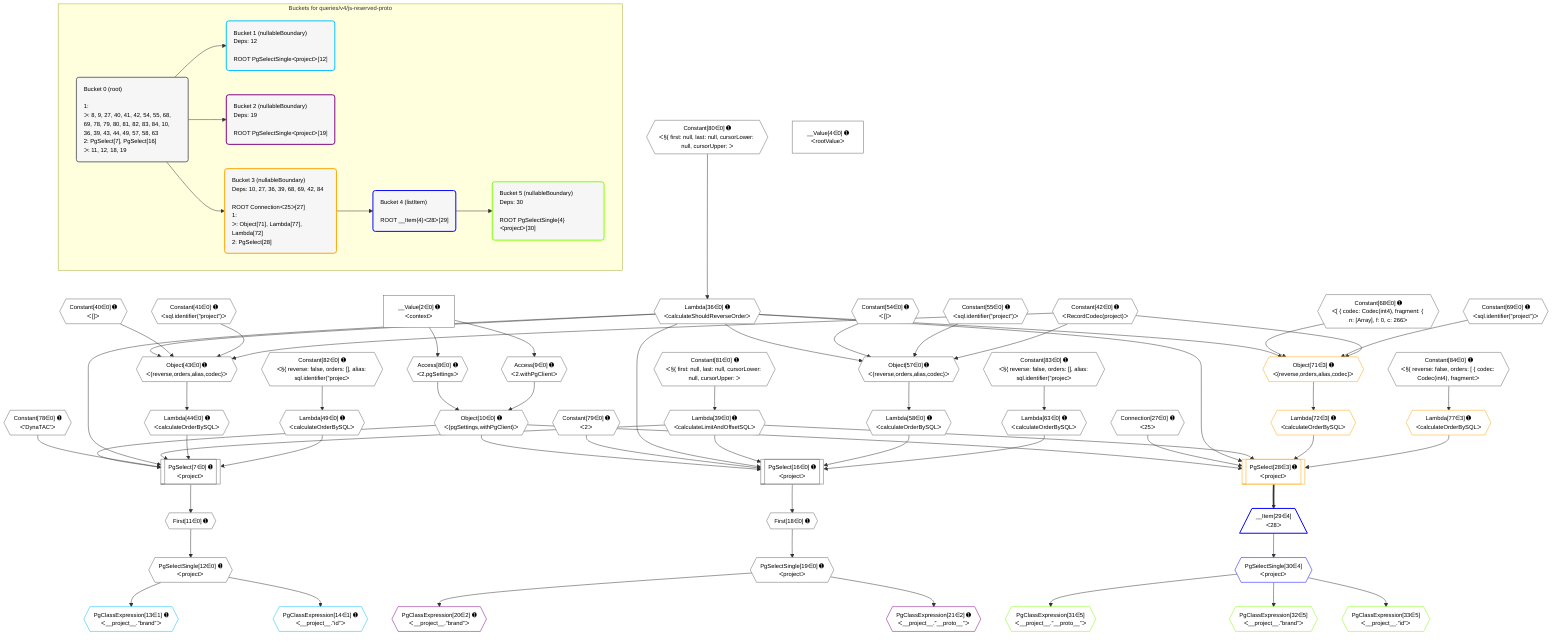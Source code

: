 %%{init: {'themeVariables': { 'fontSize': '12px'}}}%%
graph TD
    classDef path fill:#eee,stroke:#000,color:#000
    classDef plan fill:#fff,stroke-width:1px,color:#000
    classDef itemplan fill:#fff,stroke-width:2px,color:#000
    classDef unbatchedplan fill:#dff,stroke-width:1px,color:#000
    classDef sideeffectplan fill:#fcc,stroke-width:2px,color:#000
    classDef bucket fill:#f6f6f6,color:#000,stroke-width:2px,text-align:left


    %% plan dependencies
    PgSelect7[["PgSelect[7∈0] ➊<br />ᐸprojectᐳ"]]:::plan
    Object10{{"Object[10∈0] ➊<br />ᐸ{pgSettings,withPgClient}ᐳ"}}:::plan
    Constant78{{"Constant[78∈0] ➊<br />ᐸ'DynaTAC'ᐳ"}}:::plan
    Lambda36{{"Lambda[36∈0] ➊<br />ᐸcalculateShouldReverseOrderᐳ"}}:::plan
    Lambda39{{"Lambda[39∈0] ➊<br />ᐸcalculateLimitAndOffsetSQLᐳ"}}:::plan
    Lambda44{{"Lambda[44∈0] ➊<br />ᐸcalculateOrderBySQLᐳ"}}:::plan
    Lambda49{{"Lambda[49∈0] ➊<br />ᐸcalculateOrderBySQLᐳ"}}:::plan
    Object10 & Constant78 & Lambda36 & Lambda39 & Lambda44 & Lambda49 --> PgSelect7
    PgSelect16[["PgSelect[16∈0] ➊<br />ᐸprojectᐳ"]]:::plan
    Constant79{{"Constant[79∈0] ➊<br />ᐸ2ᐳ"}}:::plan
    Lambda58{{"Lambda[58∈0] ➊<br />ᐸcalculateOrderBySQLᐳ"}}:::plan
    Lambda63{{"Lambda[63∈0] ➊<br />ᐸcalculateOrderBySQLᐳ"}}:::plan
    Object10 & Constant79 & Lambda36 & Lambda39 & Lambda58 & Lambda63 --> PgSelect16
    Object43{{"Object[43∈0] ➊<br />ᐸ{reverse,orders,alias,codec}ᐳ"}}:::plan
    Constant40{{"Constant[40∈0] ➊<br />ᐸ[]ᐳ"}}:::plan
    Constant41{{"Constant[41∈0] ➊<br />ᐸsql.identifier(”project”)ᐳ"}}:::plan
    Constant42{{"Constant[42∈0] ➊<br />ᐸRecordCodec(project)ᐳ"}}:::plan
    Lambda36 & Constant40 & Constant41 & Constant42 --> Object43
    Object57{{"Object[57∈0] ➊<br />ᐸ{reverse,orders,alias,codec}ᐳ"}}:::plan
    Constant54{{"Constant[54∈0] ➊<br />ᐸ[]ᐳ"}}:::plan
    Constant55{{"Constant[55∈0] ➊<br />ᐸsql.identifier(”project”)ᐳ"}}:::plan
    Lambda36 & Constant54 & Constant55 & Constant42 --> Object57
    Access8{{"Access[8∈0] ➊<br />ᐸ2.pgSettingsᐳ"}}:::plan
    Access9{{"Access[9∈0] ➊<br />ᐸ2.withPgClientᐳ"}}:::plan
    Access8 & Access9 --> Object10
    __Value2["__Value[2∈0] ➊<br />ᐸcontextᐳ"]:::plan
    __Value2 --> Access8
    __Value2 --> Access9
    First11{{"First[11∈0] ➊"}}:::plan
    PgSelect7 --> First11
    PgSelectSingle12{{"PgSelectSingle[12∈0] ➊<br />ᐸprojectᐳ"}}:::plan
    First11 --> PgSelectSingle12
    First18{{"First[18∈0] ➊"}}:::plan
    PgSelect16 --> First18
    PgSelectSingle19{{"PgSelectSingle[19∈0] ➊<br />ᐸprojectᐳ"}}:::plan
    First18 --> PgSelectSingle19
    Constant80{{"Constant[80∈0] ➊<br />ᐸ§{ first: null, last: null, cursorLower: null, cursorUpper: ᐳ"}}:::plan
    Constant80 --> Lambda36
    Constant81{{"Constant[81∈0] ➊<br />ᐸ§{ first: null, last: null, cursorLower: null, cursorUpper: ᐳ"}}:::plan
    Constant81 --> Lambda39
    Object43 --> Lambda44
    Constant82{{"Constant[82∈0] ➊<br />ᐸ§{ reverse: false, orders: [], alias: sql.identifier(”projecᐳ"}}:::plan
    Constant82 --> Lambda49
    Object57 --> Lambda58
    Constant83{{"Constant[83∈0] ➊<br />ᐸ§{ reverse: false, orders: [], alias: sql.identifier(”projecᐳ"}}:::plan
    Constant83 --> Lambda63
    __Value4["__Value[4∈0] ➊<br />ᐸrootValueᐳ"]:::plan
    Connection27{{"Connection[27∈0] ➊<br />ᐸ25ᐳ"}}:::plan
    Constant68{{"Constant[68∈0] ➊<br />ᐸ[ { codec: Codec(int4), fragment: { n: [Array], f: 0, c: 266ᐳ"}}:::plan
    Constant69{{"Constant[69∈0] ➊<br />ᐸsql.identifier(”project”)ᐳ"}}:::plan
    Constant84{{"Constant[84∈0] ➊<br />ᐸ§{ reverse: false, orders: [ { codec: Codec(int4), fragment:ᐳ"}}:::plan
    PgClassExpression13{{"PgClassExpression[13∈1] ➊<br />ᐸ__project__.”brand”ᐳ"}}:::plan
    PgSelectSingle12 --> PgClassExpression13
    PgClassExpression14{{"PgClassExpression[14∈1] ➊<br />ᐸ__project__.”id”ᐳ"}}:::plan
    PgSelectSingle12 --> PgClassExpression14
    PgClassExpression20{{"PgClassExpression[20∈2] ➊<br />ᐸ__project__.”brand”ᐳ"}}:::plan
    PgSelectSingle19 --> PgClassExpression20
    PgClassExpression21{{"PgClassExpression[21∈2] ➊<br />ᐸ__project__.”__proto__”ᐳ"}}:::plan
    PgSelectSingle19 --> PgClassExpression21
    PgSelect28[["PgSelect[28∈3] ➊<br />ᐸprojectᐳ"]]:::plan
    Lambda72{{"Lambda[72∈3] ➊<br />ᐸcalculateOrderBySQLᐳ"}}:::plan
    Lambda77{{"Lambda[77∈3] ➊<br />ᐸcalculateOrderBySQLᐳ"}}:::plan
    Object10 & Connection27 & Lambda36 & Lambda39 & Lambda72 & Lambda77 --> PgSelect28
    Object71{{"Object[71∈3] ➊<br />ᐸ{reverse,orders,alias,codec}ᐳ"}}:::plan
    Lambda36 & Constant68 & Constant69 & Constant42 --> Object71
    Object71 --> Lambda72
    Constant84 --> Lambda77
    __Item29[/"__Item[29∈4]<br />ᐸ28ᐳ"\]:::itemplan
    PgSelect28 ==> __Item29
    PgSelectSingle30{{"PgSelectSingle[30∈4]<br />ᐸprojectᐳ"}}:::plan
    __Item29 --> PgSelectSingle30
    PgClassExpression31{{"PgClassExpression[31∈5]<br />ᐸ__project__.”__proto__”ᐳ"}}:::plan
    PgSelectSingle30 --> PgClassExpression31
    PgClassExpression32{{"PgClassExpression[32∈5]<br />ᐸ__project__.”brand”ᐳ"}}:::plan
    PgSelectSingle30 --> PgClassExpression32
    PgClassExpression33{{"PgClassExpression[33∈5]<br />ᐸ__project__.”id”ᐳ"}}:::plan
    PgSelectSingle30 --> PgClassExpression33

    %% define steps

    subgraph "Buckets for queries/v4/js-reserved-proto"
    Bucket0("Bucket 0 (root)<br /><br />1: <br />ᐳ: 8, 9, 27, 40, 41, 42, 54, 55, 68, 69, 78, 79, 80, 81, 82, 83, 84, 10, 36, 39, 43, 44, 49, 57, 58, 63<br />2: PgSelect[7], PgSelect[16]<br />ᐳ: 11, 12, 18, 19"):::bucket
    classDef bucket0 stroke:#696969
    class Bucket0,__Value2,__Value4,PgSelect7,Access8,Access9,Object10,First11,PgSelectSingle12,PgSelect16,First18,PgSelectSingle19,Connection27,Lambda36,Lambda39,Constant40,Constant41,Constant42,Object43,Lambda44,Lambda49,Constant54,Constant55,Object57,Lambda58,Lambda63,Constant68,Constant69,Constant78,Constant79,Constant80,Constant81,Constant82,Constant83,Constant84 bucket0
    Bucket1("Bucket 1 (nullableBoundary)<br />Deps: 12<br /><br />ROOT PgSelectSingleᐸprojectᐳ[12]"):::bucket
    classDef bucket1 stroke:#00bfff
    class Bucket1,PgClassExpression13,PgClassExpression14 bucket1
    Bucket2("Bucket 2 (nullableBoundary)<br />Deps: 19<br /><br />ROOT PgSelectSingleᐸprojectᐳ[19]"):::bucket
    classDef bucket2 stroke:#7f007f
    class Bucket2,PgClassExpression20,PgClassExpression21 bucket2
    Bucket3("Bucket 3 (nullableBoundary)<br />Deps: 10, 27, 36, 39, 68, 69, 42, 84<br /><br />ROOT Connectionᐸ25ᐳ[27]<br />1: <br />ᐳ: Object[71], Lambda[77], Lambda[72]<br />2: PgSelect[28]"):::bucket
    classDef bucket3 stroke:#ffa500
    class Bucket3,PgSelect28,Object71,Lambda72,Lambda77 bucket3
    Bucket4("Bucket 4 (listItem)<br /><br />ROOT __Item{4}ᐸ28ᐳ[29]"):::bucket
    classDef bucket4 stroke:#0000ff
    class Bucket4,__Item29,PgSelectSingle30 bucket4
    Bucket5("Bucket 5 (nullableBoundary)<br />Deps: 30<br /><br />ROOT PgSelectSingle{4}ᐸprojectᐳ[30]"):::bucket
    classDef bucket5 stroke:#7fff00
    class Bucket5,PgClassExpression31,PgClassExpression32,PgClassExpression33 bucket5
    Bucket0 --> Bucket1 & Bucket2 & Bucket3
    Bucket3 --> Bucket4
    Bucket4 --> Bucket5
    end